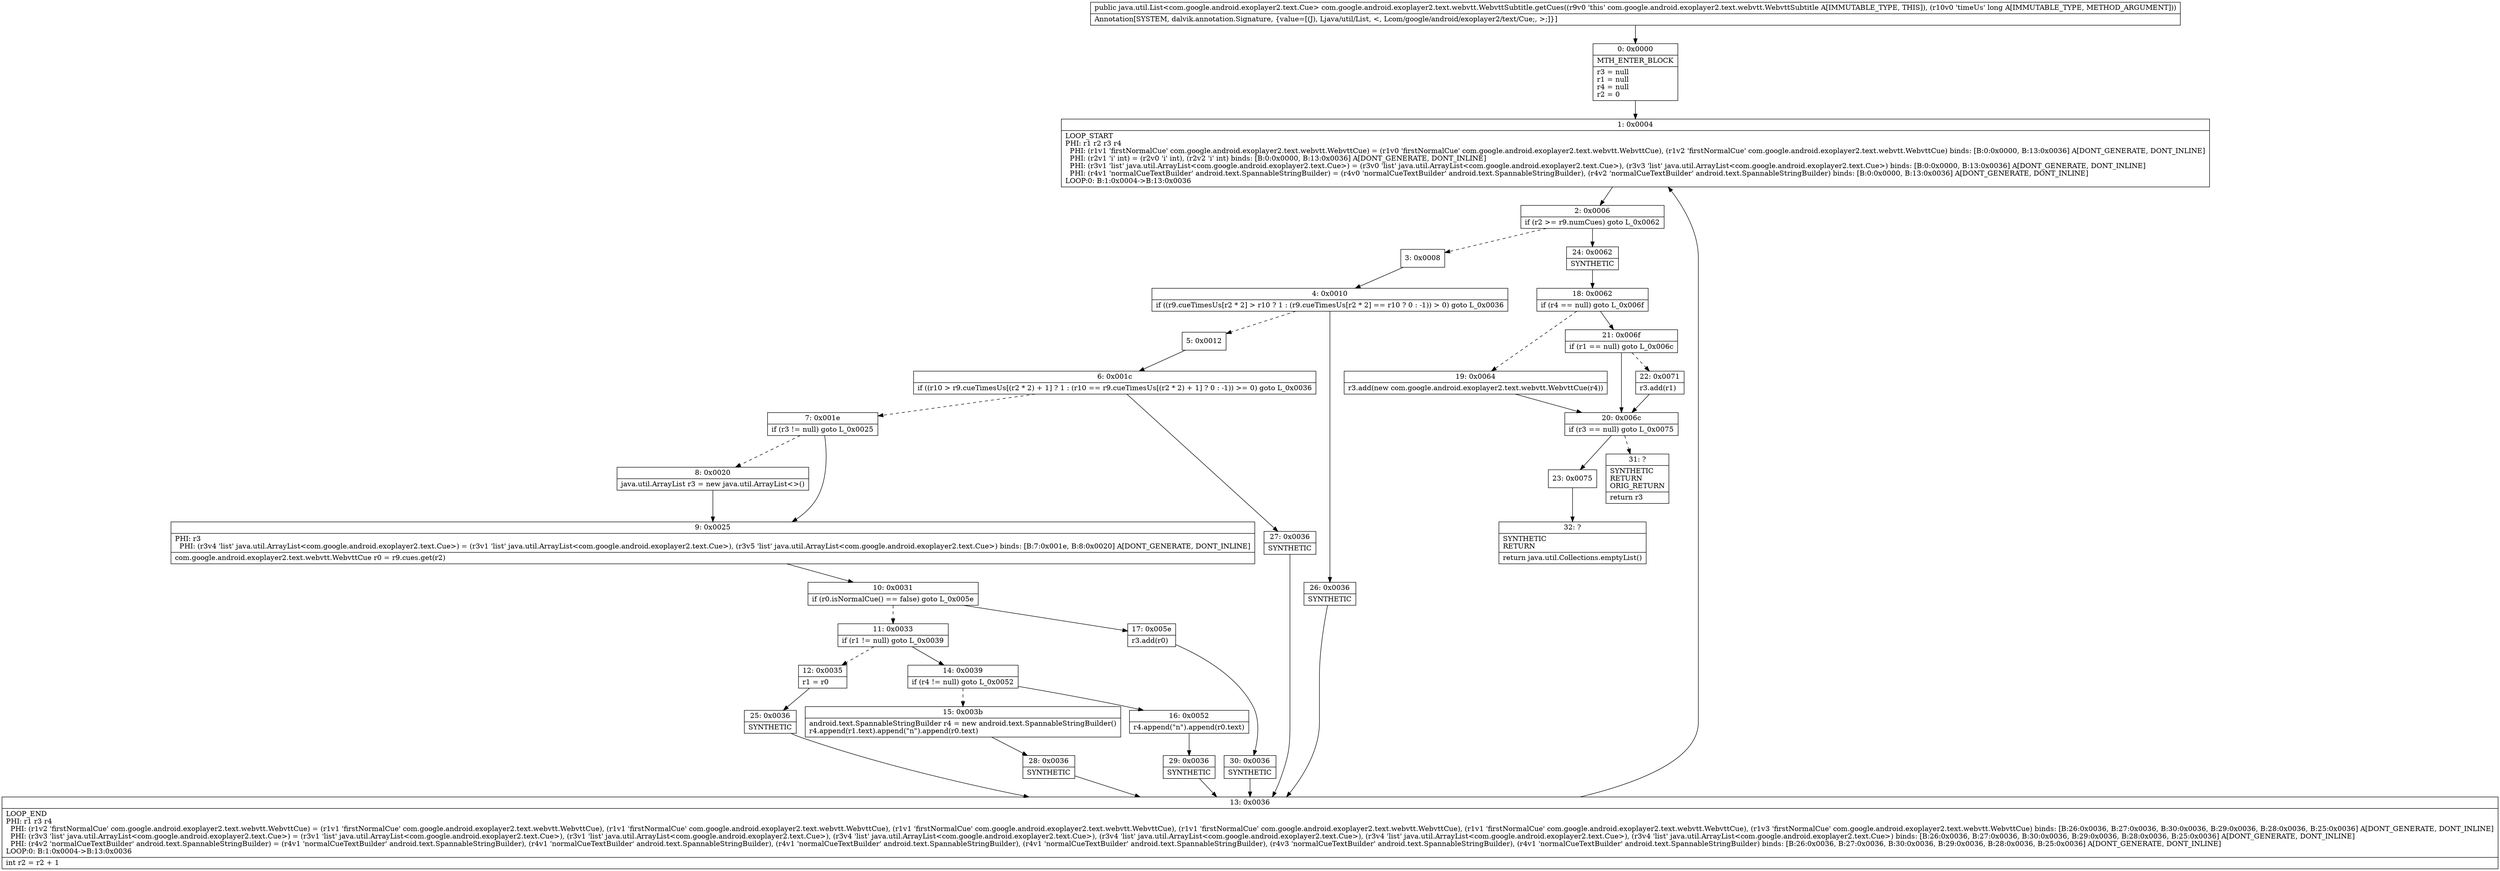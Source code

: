 digraph "CFG forcom.google.android.exoplayer2.text.webvtt.WebvttSubtitle.getCues(J)Ljava\/util\/List;" {
Node_0 [shape=record,label="{0\:\ 0x0000|MTH_ENTER_BLOCK\l|r3 = null\lr1 = null\lr4 = null\lr2 = 0\l}"];
Node_1 [shape=record,label="{1\:\ 0x0004|LOOP_START\lPHI: r1 r2 r3 r4 \l  PHI: (r1v1 'firstNormalCue' com.google.android.exoplayer2.text.webvtt.WebvttCue) = (r1v0 'firstNormalCue' com.google.android.exoplayer2.text.webvtt.WebvttCue), (r1v2 'firstNormalCue' com.google.android.exoplayer2.text.webvtt.WebvttCue) binds: [B:0:0x0000, B:13:0x0036] A[DONT_GENERATE, DONT_INLINE]\l  PHI: (r2v1 'i' int) = (r2v0 'i' int), (r2v2 'i' int) binds: [B:0:0x0000, B:13:0x0036] A[DONT_GENERATE, DONT_INLINE]\l  PHI: (r3v1 'list' java.util.ArrayList\<com.google.android.exoplayer2.text.Cue\>) = (r3v0 'list' java.util.ArrayList\<com.google.android.exoplayer2.text.Cue\>), (r3v3 'list' java.util.ArrayList\<com.google.android.exoplayer2.text.Cue\>) binds: [B:0:0x0000, B:13:0x0036] A[DONT_GENERATE, DONT_INLINE]\l  PHI: (r4v1 'normalCueTextBuilder' android.text.SpannableStringBuilder) = (r4v0 'normalCueTextBuilder' android.text.SpannableStringBuilder), (r4v2 'normalCueTextBuilder' android.text.SpannableStringBuilder) binds: [B:0:0x0000, B:13:0x0036] A[DONT_GENERATE, DONT_INLINE]\lLOOP:0: B:1:0x0004\-\>B:13:0x0036\l}"];
Node_2 [shape=record,label="{2\:\ 0x0006|if (r2 \>= r9.numCues) goto L_0x0062\l}"];
Node_3 [shape=record,label="{3\:\ 0x0008}"];
Node_4 [shape=record,label="{4\:\ 0x0010|if ((r9.cueTimesUs[r2 * 2] \> r10 ? 1 : (r9.cueTimesUs[r2 * 2] == r10 ? 0 : \-1)) \> 0) goto L_0x0036\l}"];
Node_5 [shape=record,label="{5\:\ 0x0012}"];
Node_6 [shape=record,label="{6\:\ 0x001c|if ((r10 \> r9.cueTimesUs[(r2 * 2) + 1] ? 1 : (r10 == r9.cueTimesUs[(r2 * 2) + 1] ? 0 : \-1)) \>= 0) goto L_0x0036\l}"];
Node_7 [shape=record,label="{7\:\ 0x001e|if (r3 != null) goto L_0x0025\l}"];
Node_8 [shape=record,label="{8\:\ 0x0020|java.util.ArrayList r3 = new java.util.ArrayList\<\>()\l}"];
Node_9 [shape=record,label="{9\:\ 0x0025|PHI: r3 \l  PHI: (r3v4 'list' java.util.ArrayList\<com.google.android.exoplayer2.text.Cue\>) = (r3v1 'list' java.util.ArrayList\<com.google.android.exoplayer2.text.Cue\>), (r3v5 'list' java.util.ArrayList\<com.google.android.exoplayer2.text.Cue\>) binds: [B:7:0x001e, B:8:0x0020] A[DONT_GENERATE, DONT_INLINE]\l|com.google.android.exoplayer2.text.webvtt.WebvttCue r0 = r9.cues.get(r2)\l}"];
Node_10 [shape=record,label="{10\:\ 0x0031|if (r0.isNormalCue() == false) goto L_0x005e\l}"];
Node_11 [shape=record,label="{11\:\ 0x0033|if (r1 != null) goto L_0x0039\l}"];
Node_12 [shape=record,label="{12\:\ 0x0035|r1 = r0\l}"];
Node_13 [shape=record,label="{13\:\ 0x0036|LOOP_END\lPHI: r1 r3 r4 \l  PHI: (r1v2 'firstNormalCue' com.google.android.exoplayer2.text.webvtt.WebvttCue) = (r1v1 'firstNormalCue' com.google.android.exoplayer2.text.webvtt.WebvttCue), (r1v1 'firstNormalCue' com.google.android.exoplayer2.text.webvtt.WebvttCue), (r1v1 'firstNormalCue' com.google.android.exoplayer2.text.webvtt.WebvttCue), (r1v1 'firstNormalCue' com.google.android.exoplayer2.text.webvtt.WebvttCue), (r1v1 'firstNormalCue' com.google.android.exoplayer2.text.webvtt.WebvttCue), (r1v3 'firstNormalCue' com.google.android.exoplayer2.text.webvtt.WebvttCue) binds: [B:26:0x0036, B:27:0x0036, B:30:0x0036, B:29:0x0036, B:28:0x0036, B:25:0x0036] A[DONT_GENERATE, DONT_INLINE]\l  PHI: (r3v3 'list' java.util.ArrayList\<com.google.android.exoplayer2.text.Cue\>) = (r3v1 'list' java.util.ArrayList\<com.google.android.exoplayer2.text.Cue\>), (r3v1 'list' java.util.ArrayList\<com.google.android.exoplayer2.text.Cue\>), (r3v4 'list' java.util.ArrayList\<com.google.android.exoplayer2.text.Cue\>), (r3v4 'list' java.util.ArrayList\<com.google.android.exoplayer2.text.Cue\>), (r3v4 'list' java.util.ArrayList\<com.google.android.exoplayer2.text.Cue\>), (r3v4 'list' java.util.ArrayList\<com.google.android.exoplayer2.text.Cue\>) binds: [B:26:0x0036, B:27:0x0036, B:30:0x0036, B:29:0x0036, B:28:0x0036, B:25:0x0036] A[DONT_GENERATE, DONT_INLINE]\l  PHI: (r4v2 'normalCueTextBuilder' android.text.SpannableStringBuilder) = (r4v1 'normalCueTextBuilder' android.text.SpannableStringBuilder), (r4v1 'normalCueTextBuilder' android.text.SpannableStringBuilder), (r4v1 'normalCueTextBuilder' android.text.SpannableStringBuilder), (r4v1 'normalCueTextBuilder' android.text.SpannableStringBuilder), (r4v3 'normalCueTextBuilder' android.text.SpannableStringBuilder), (r4v1 'normalCueTextBuilder' android.text.SpannableStringBuilder) binds: [B:26:0x0036, B:27:0x0036, B:30:0x0036, B:29:0x0036, B:28:0x0036, B:25:0x0036] A[DONT_GENERATE, DONT_INLINE]\lLOOP:0: B:1:0x0004\-\>B:13:0x0036\l|int r2 = r2 + 1\l}"];
Node_14 [shape=record,label="{14\:\ 0x0039|if (r4 != null) goto L_0x0052\l}"];
Node_15 [shape=record,label="{15\:\ 0x003b|android.text.SpannableStringBuilder r4 = new android.text.SpannableStringBuilder()\lr4.append(r1.text).append(\"n\").append(r0.text)\l}"];
Node_16 [shape=record,label="{16\:\ 0x0052|r4.append(\"n\").append(r0.text)\l}"];
Node_17 [shape=record,label="{17\:\ 0x005e|r3.add(r0)\l}"];
Node_18 [shape=record,label="{18\:\ 0x0062|if (r4 == null) goto L_0x006f\l}"];
Node_19 [shape=record,label="{19\:\ 0x0064|r3.add(new com.google.android.exoplayer2.text.webvtt.WebvttCue(r4))\l}"];
Node_20 [shape=record,label="{20\:\ 0x006c|if (r3 == null) goto L_0x0075\l}"];
Node_21 [shape=record,label="{21\:\ 0x006f|if (r1 == null) goto L_0x006c\l}"];
Node_22 [shape=record,label="{22\:\ 0x0071|r3.add(r1)\l}"];
Node_23 [shape=record,label="{23\:\ 0x0075}"];
Node_24 [shape=record,label="{24\:\ 0x0062|SYNTHETIC\l}"];
Node_25 [shape=record,label="{25\:\ 0x0036|SYNTHETIC\l}"];
Node_26 [shape=record,label="{26\:\ 0x0036|SYNTHETIC\l}"];
Node_27 [shape=record,label="{27\:\ 0x0036|SYNTHETIC\l}"];
Node_28 [shape=record,label="{28\:\ 0x0036|SYNTHETIC\l}"];
Node_29 [shape=record,label="{29\:\ 0x0036|SYNTHETIC\l}"];
Node_30 [shape=record,label="{30\:\ 0x0036|SYNTHETIC\l}"];
Node_31 [shape=record,label="{31\:\ ?|SYNTHETIC\lRETURN\lORIG_RETURN\l|return r3\l}"];
Node_32 [shape=record,label="{32\:\ ?|SYNTHETIC\lRETURN\l|return java.util.Collections.emptyList()\l}"];
MethodNode[shape=record,label="{public java.util.List\<com.google.android.exoplayer2.text.Cue\> com.google.android.exoplayer2.text.webvtt.WebvttSubtitle.getCues((r9v0 'this' com.google.android.exoplayer2.text.webvtt.WebvttSubtitle A[IMMUTABLE_TYPE, THIS]), (r10v0 'timeUs' long A[IMMUTABLE_TYPE, METHOD_ARGUMENT]))  | Annotation[SYSTEM, dalvik.annotation.Signature, \{value=[(J), Ljava\/util\/List, \<, Lcom\/google\/android\/exoplayer2\/text\/Cue;, \>;]\}]\l}"];
MethodNode -> Node_0;
Node_0 -> Node_1;
Node_1 -> Node_2;
Node_2 -> Node_3[style=dashed];
Node_2 -> Node_24;
Node_3 -> Node_4;
Node_4 -> Node_5[style=dashed];
Node_4 -> Node_26;
Node_5 -> Node_6;
Node_6 -> Node_7[style=dashed];
Node_6 -> Node_27;
Node_7 -> Node_8[style=dashed];
Node_7 -> Node_9;
Node_8 -> Node_9;
Node_9 -> Node_10;
Node_10 -> Node_11[style=dashed];
Node_10 -> Node_17;
Node_11 -> Node_12[style=dashed];
Node_11 -> Node_14;
Node_12 -> Node_25;
Node_13 -> Node_1;
Node_14 -> Node_15[style=dashed];
Node_14 -> Node_16;
Node_15 -> Node_28;
Node_16 -> Node_29;
Node_17 -> Node_30;
Node_18 -> Node_19[style=dashed];
Node_18 -> Node_21;
Node_19 -> Node_20;
Node_20 -> Node_23;
Node_20 -> Node_31[style=dashed];
Node_21 -> Node_20;
Node_21 -> Node_22[style=dashed];
Node_22 -> Node_20;
Node_23 -> Node_32;
Node_24 -> Node_18;
Node_25 -> Node_13;
Node_26 -> Node_13;
Node_27 -> Node_13;
Node_28 -> Node_13;
Node_29 -> Node_13;
Node_30 -> Node_13;
}

